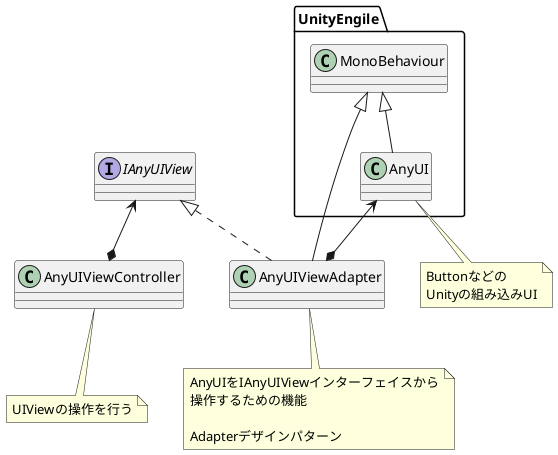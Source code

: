 @startuml ui_class

class UnityEngile.MonoBehaviour
class UnityEngile.AnyUI
note bottom
  Buttonなどの
  Unityの組み込みUI
endnote

interface IAnyUIView
class AnyUIViewAdapter
note bottom
  AnyUIをIAnyUIViewインターフェイスから
  操作するための機能

  Adapterデザインパターン
endnote

class AnyUIViewController
note bottom
  UIViewの操作を行う
endnote

UnityEngile.MonoBehaviour <|-- UnityEngile.AnyUI
UnityEngile.MonoBehaviour <|-- AnyUIViewAdapter
IAnyUIView <|.. AnyUIViewAdapter
UnityEngile.AnyUI <--* AnyUIViewAdapter
IAnyUIView <--* AnyUIViewController

@enduml